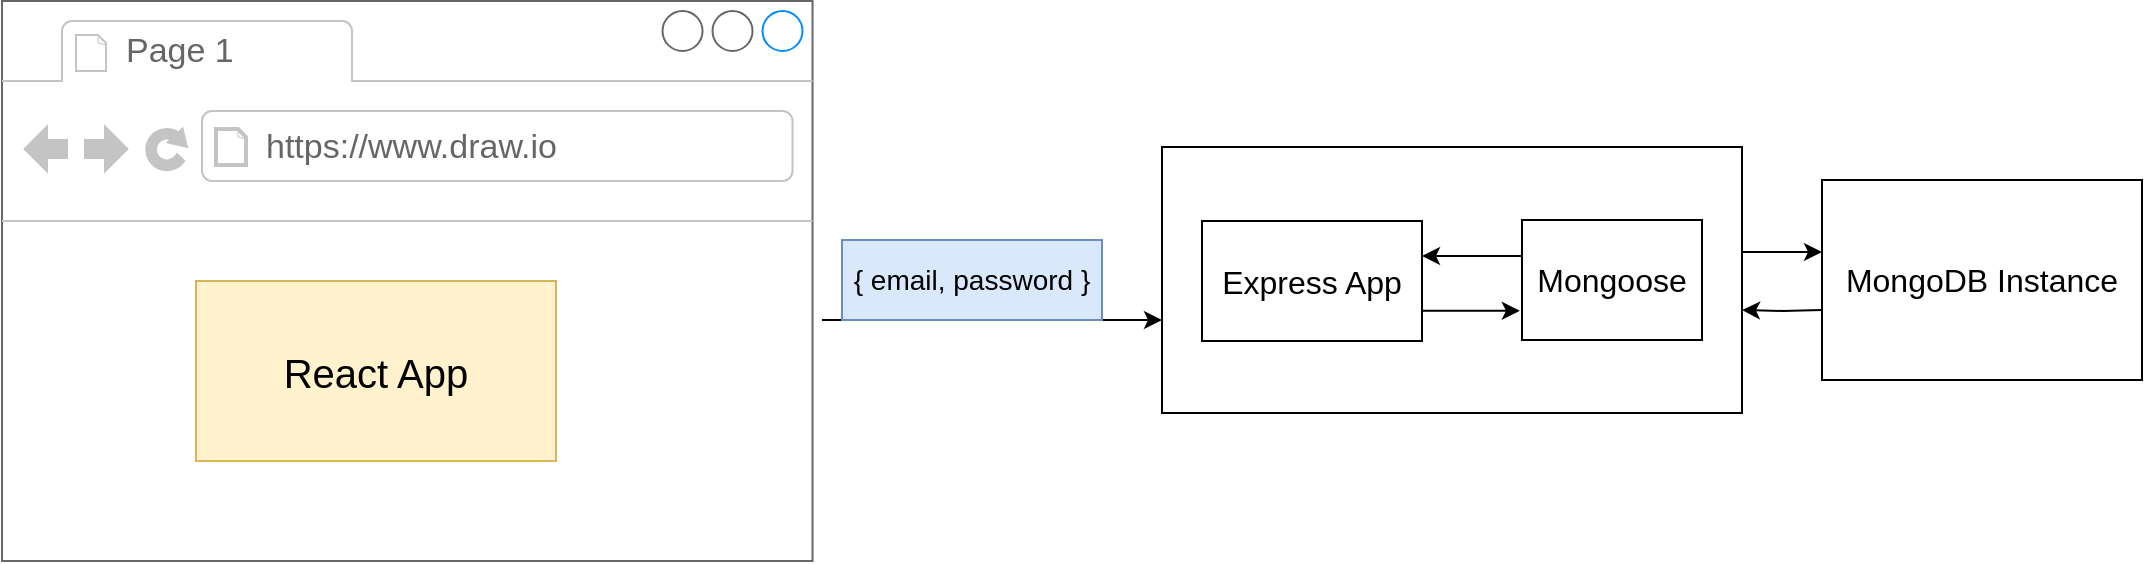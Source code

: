 <mxfile version="14.0.5" type="github">
  <diagram id="C5RBs43oDa-KdzZeNtuy" name="Page-1">
    <mxGraphModel dx="2206" dy="802" grid="1" gridSize="10" guides="1" tooltips="1" connect="1" arrows="1" fold="1" page="1" pageScale="1" pageWidth="827" pageHeight="1169" math="0" shadow="0">
      <root>
        <mxCell id="WIyWlLk6GJQsqaUBKTNV-0" />
        <mxCell id="WIyWlLk6GJQsqaUBKTNV-1" parent="WIyWlLk6GJQsqaUBKTNV-0" />
        <mxCell id="rRMFquyDc33VQYFmGEKK-0" value="" style="strokeWidth=1;shadow=0;dashed=0;align=center;html=1;shape=mxgraph.mockup.containers.browserWindow;rSize=0;strokeColor=#666666;strokeColor2=#008cff;strokeColor3=#c4c4c4;mainText=,;recursiveResize=0;" vertex="1" parent="WIyWlLk6GJQsqaUBKTNV-1">
          <mxGeometry x="-570" y="410.5" width="405.26" height="280" as="geometry" />
        </mxCell>
        <mxCell id="rRMFquyDc33VQYFmGEKK-1" value="Page 1" style="strokeWidth=1;shadow=0;dashed=0;align=center;html=1;shape=mxgraph.mockup.containers.anchor;fontSize=17;fontColor=#666666;align=left;" vertex="1" parent="rRMFquyDc33VQYFmGEKK-0">
          <mxGeometry x="60" y="12" width="110" height="26" as="geometry" />
        </mxCell>
        <mxCell id="rRMFquyDc33VQYFmGEKK-2" value="https://www.draw.io" style="strokeWidth=1;shadow=0;dashed=0;align=center;html=1;shape=mxgraph.mockup.containers.anchor;rSize=0;fontSize=17;fontColor=#666666;align=left;" vertex="1" parent="rRMFquyDc33VQYFmGEKK-0">
          <mxGeometry x="130" y="60" width="250" height="26" as="geometry" />
        </mxCell>
        <mxCell id="rRMFquyDc33VQYFmGEKK-3" value="&lt;font style=&quot;font-size: 20px&quot;&gt;React App&lt;/font&gt;" style="rounded=0;whiteSpace=wrap;html=1;fillColor=#fff2cc;strokeColor=#d6b656;" vertex="1" parent="rRMFquyDc33VQYFmGEKK-0">
          <mxGeometry x="97" y="140" width="180" height="90" as="geometry" />
        </mxCell>
        <mxCell id="rRMFquyDc33VQYFmGEKK-5" value="" style="endArrow=classic;html=1;" edge="1" parent="WIyWlLk6GJQsqaUBKTNV-1">
          <mxGeometry width="50" height="50" relative="1" as="geometry">
            <mxPoint x="-160" y="570" as="sourcePoint" />
            <mxPoint x="10" y="570" as="targetPoint" />
          </mxGeometry>
        </mxCell>
        <mxCell id="rRMFquyDc33VQYFmGEKK-6" value="&lt;font style=&quot;font-size: 14px&quot;&gt;{ email, password }&lt;/font&gt;" style="rounded=0;whiteSpace=wrap;html=1;fillColor=#dae8fc;strokeColor=#6c8ebf;" vertex="1" parent="WIyWlLk6GJQsqaUBKTNV-1">
          <mxGeometry x="-150" y="530" width="130" height="40" as="geometry" />
        </mxCell>
        <mxCell id="rRMFquyDc33VQYFmGEKK-12" value="" style="edgeStyle=orthogonalEdgeStyle;rounded=0;orthogonalLoop=1;jettySize=auto;html=1;" edge="1" parent="WIyWlLk6GJQsqaUBKTNV-1">
          <mxGeometry relative="1" as="geometry">
            <mxPoint x="300" y="536" as="sourcePoint" />
            <mxPoint x="340" y="536" as="targetPoint" />
            <Array as="points">
              <mxPoint x="320" y="536" />
              <mxPoint x="320" y="536" />
            </Array>
          </mxGeometry>
        </mxCell>
        <mxCell id="rRMFquyDc33VQYFmGEKK-7" value="" style="rounded=0;whiteSpace=wrap;html=1;" vertex="1" parent="WIyWlLk6GJQsqaUBKTNV-1">
          <mxGeometry x="10" y="483.5" width="290" height="133" as="geometry" />
        </mxCell>
        <mxCell id="rRMFquyDc33VQYFmGEKK-8" value="&lt;font style=&quot;font-size: 16px&quot;&gt;Express App&lt;/font&gt;" style="rounded=0;whiteSpace=wrap;html=1;" vertex="1" parent="WIyWlLk6GJQsqaUBKTNV-1">
          <mxGeometry x="30" y="520.5" width="110" height="60" as="geometry" />
        </mxCell>
        <mxCell id="rRMFquyDc33VQYFmGEKK-15" value="" style="edgeStyle=orthogonalEdgeStyle;rounded=0;orthogonalLoop=1;jettySize=auto;html=1;" edge="1" parent="WIyWlLk6GJQsqaUBKTNV-1">
          <mxGeometry relative="1" as="geometry">
            <mxPoint x="190" y="538" as="sourcePoint" />
            <mxPoint x="140" y="538" as="targetPoint" />
            <Array as="points">
              <mxPoint x="160" y="538" />
              <mxPoint x="160" y="538" />
            </Array>
          </mxGeometry>
        </mxCell>
        <mxCell id="rRMFquyDc33VQYFmGEKK-9" value="&lt;font style=&quot;font-size: 16px&quot;&gt;Mongoose&lt;/font&gt;" style="rounded=0;whiteSpace=wrap;html=1;" vertex="1" parent="WIyWlLk6GJQsqaUBKTNV-1">
          <mxGeometry x="190" y="520" width="90" height="60" as="geometry" />
        </mxCell>
        <mxCell id="rRMFquyDc33VQYFmGEKK-17" value="" style="edgeStyle=orthogonalEdgeStyle;rounded=0;orthogonalLoop=1;jettySize=auto;html=1;" edge="1" parent="WIyWlLk6GJQsqaUBKTNV-1">
          <mxGeometry relative="1" as="geometry">
            <mxPoint x="340" y="565" as="sourcePoint" />
            <mxPoint x="300" y="565" as="targetPoint" />
          </mxGeometry>
        </mxCell>
        <mxCell id="rRMFquyDc33VQYFmGEKK-10" value="&lt;font style=&quot;font-size: 16px&quot;&gt;MongoDB Instance&lt;/font&gt;" style="rounded=0;whiteSpace=wrap;html=1;" vertex="1" parent="WIyWlLk6GJQsqaUBKTNV-1">
          <mxGeometry x="340" y="500" width="160" height="100" as="geometry" />
        </mxCell>
        <mxCell id="rRMFquyDc33VQYFmGEKK-16" value="" style="edgeStyle=orthogonalEdgeStyle;rounded=0;orthogonalLoop=1;jettySize=auto;html=1;entryX=-0.012;entryY=0.507;entryDx=0;entryDy=0;entryPerimeter=0;" edge="1" parent="WIyWlLk6GJQsqaUBKTNV-1">
          <mxGeometry relative="1" as="geometry">
            <mxPoint x="140" y="565.414" as="sourcePoint" />
            <mxPoint x="188.92" y="565.42" as="targetPoint" />
            <Array as="points">
              <mxPoint x="165" y="566" />
            </Array>
          </mxGeometry>
        </mxCell>
      </root>
    </mxGraphModel>
  </diagram>
</mxfile>
